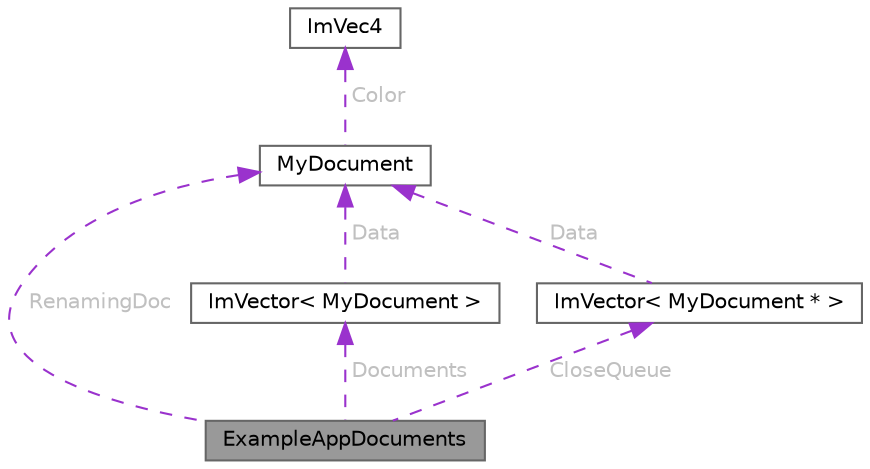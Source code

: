 digraph "ExampleAppDocuments"
{
 // LATEX_PDF_SIZE
  bgcolor="transparent";
  edge [fontname=Helvetica,fontsize=10,labelfontname=Helvetica,labelfontsize=10];
  node [fontname=Helvetica,fontsize=10,shape=box,height=0.2,width=0.4];
  Node1 [id="Node000001",label="ExampleAppDocuments",height=0.2,width=0.4,color="gray40", fillcolor="grey60", style="filled", fontcolor="black",tooltip=" "];
  Node2 -> Node1 [id="edge1_Node000001_Node000002",dir="back",color="darkorchid3",style="dashed",tooltip=" ",label=" Documents",fontcolor="grey" ];
  Node2 [id="Node000002",label="ImVector\< MyDocument \>",height=0.2,width=0.4,color="gray40", fillcolor="white", style="filled",URL="$structImVector.html",tooltip=" "];
  Node3 -> Node2 [id="edge2_Node000002_Node000003",dir="back",color="darkorchid3",style="dashed",tooltip=" ",label=" Data",fontcolor="grey" ];
  Node3 [id="Node000003",label="MyDocument",height=0.2,width=0.4,color="gray40", fillcolor="white", style="filled",URL="$structMyDocument.html",tooltip=" "];
  Node4 -> Node3 [id="edge3_Node000003_Node000004",dir="back",color="darkorchid3",style="dashed",tooltip=" ",label=" Color",fontcolor="grey" ];
  Node4 [id="Node000004",label="ImVec4",height=0.2,width=0.4,color="gray40", fillcolor="white", style="filled",URL="$structImVec4.html",tooltip=" "];
  Node5 -> Node1 [id="edge4_Node000001_Node000005",dir="back",color="darkorchid3",style="dashed",tooltip=" ",label=" CloseQueue",fontcolor="grey" ];
  Node5 [id="Node000005",label="ImVector\< MyDocument * \>",height=0.2,width=0.4,color="gray40", fillcolor="white", style="filled",URL="$structImVector.html",tooltip=" "];
  Node3 -> Node5 [id="edge5_Node000005_Node000003",dir="back",color="darkorchid3",style="dashed",tooltip=" ",label=" Data",fontcolor="grey" ];
  Node3 -> Node1 [id="edge6_Node000001_Node000003",dir="back",color="darkorchid3",style="dashed",tooltip=" ",label=" RenamingDoc",fontcolor="grey" ];
}
